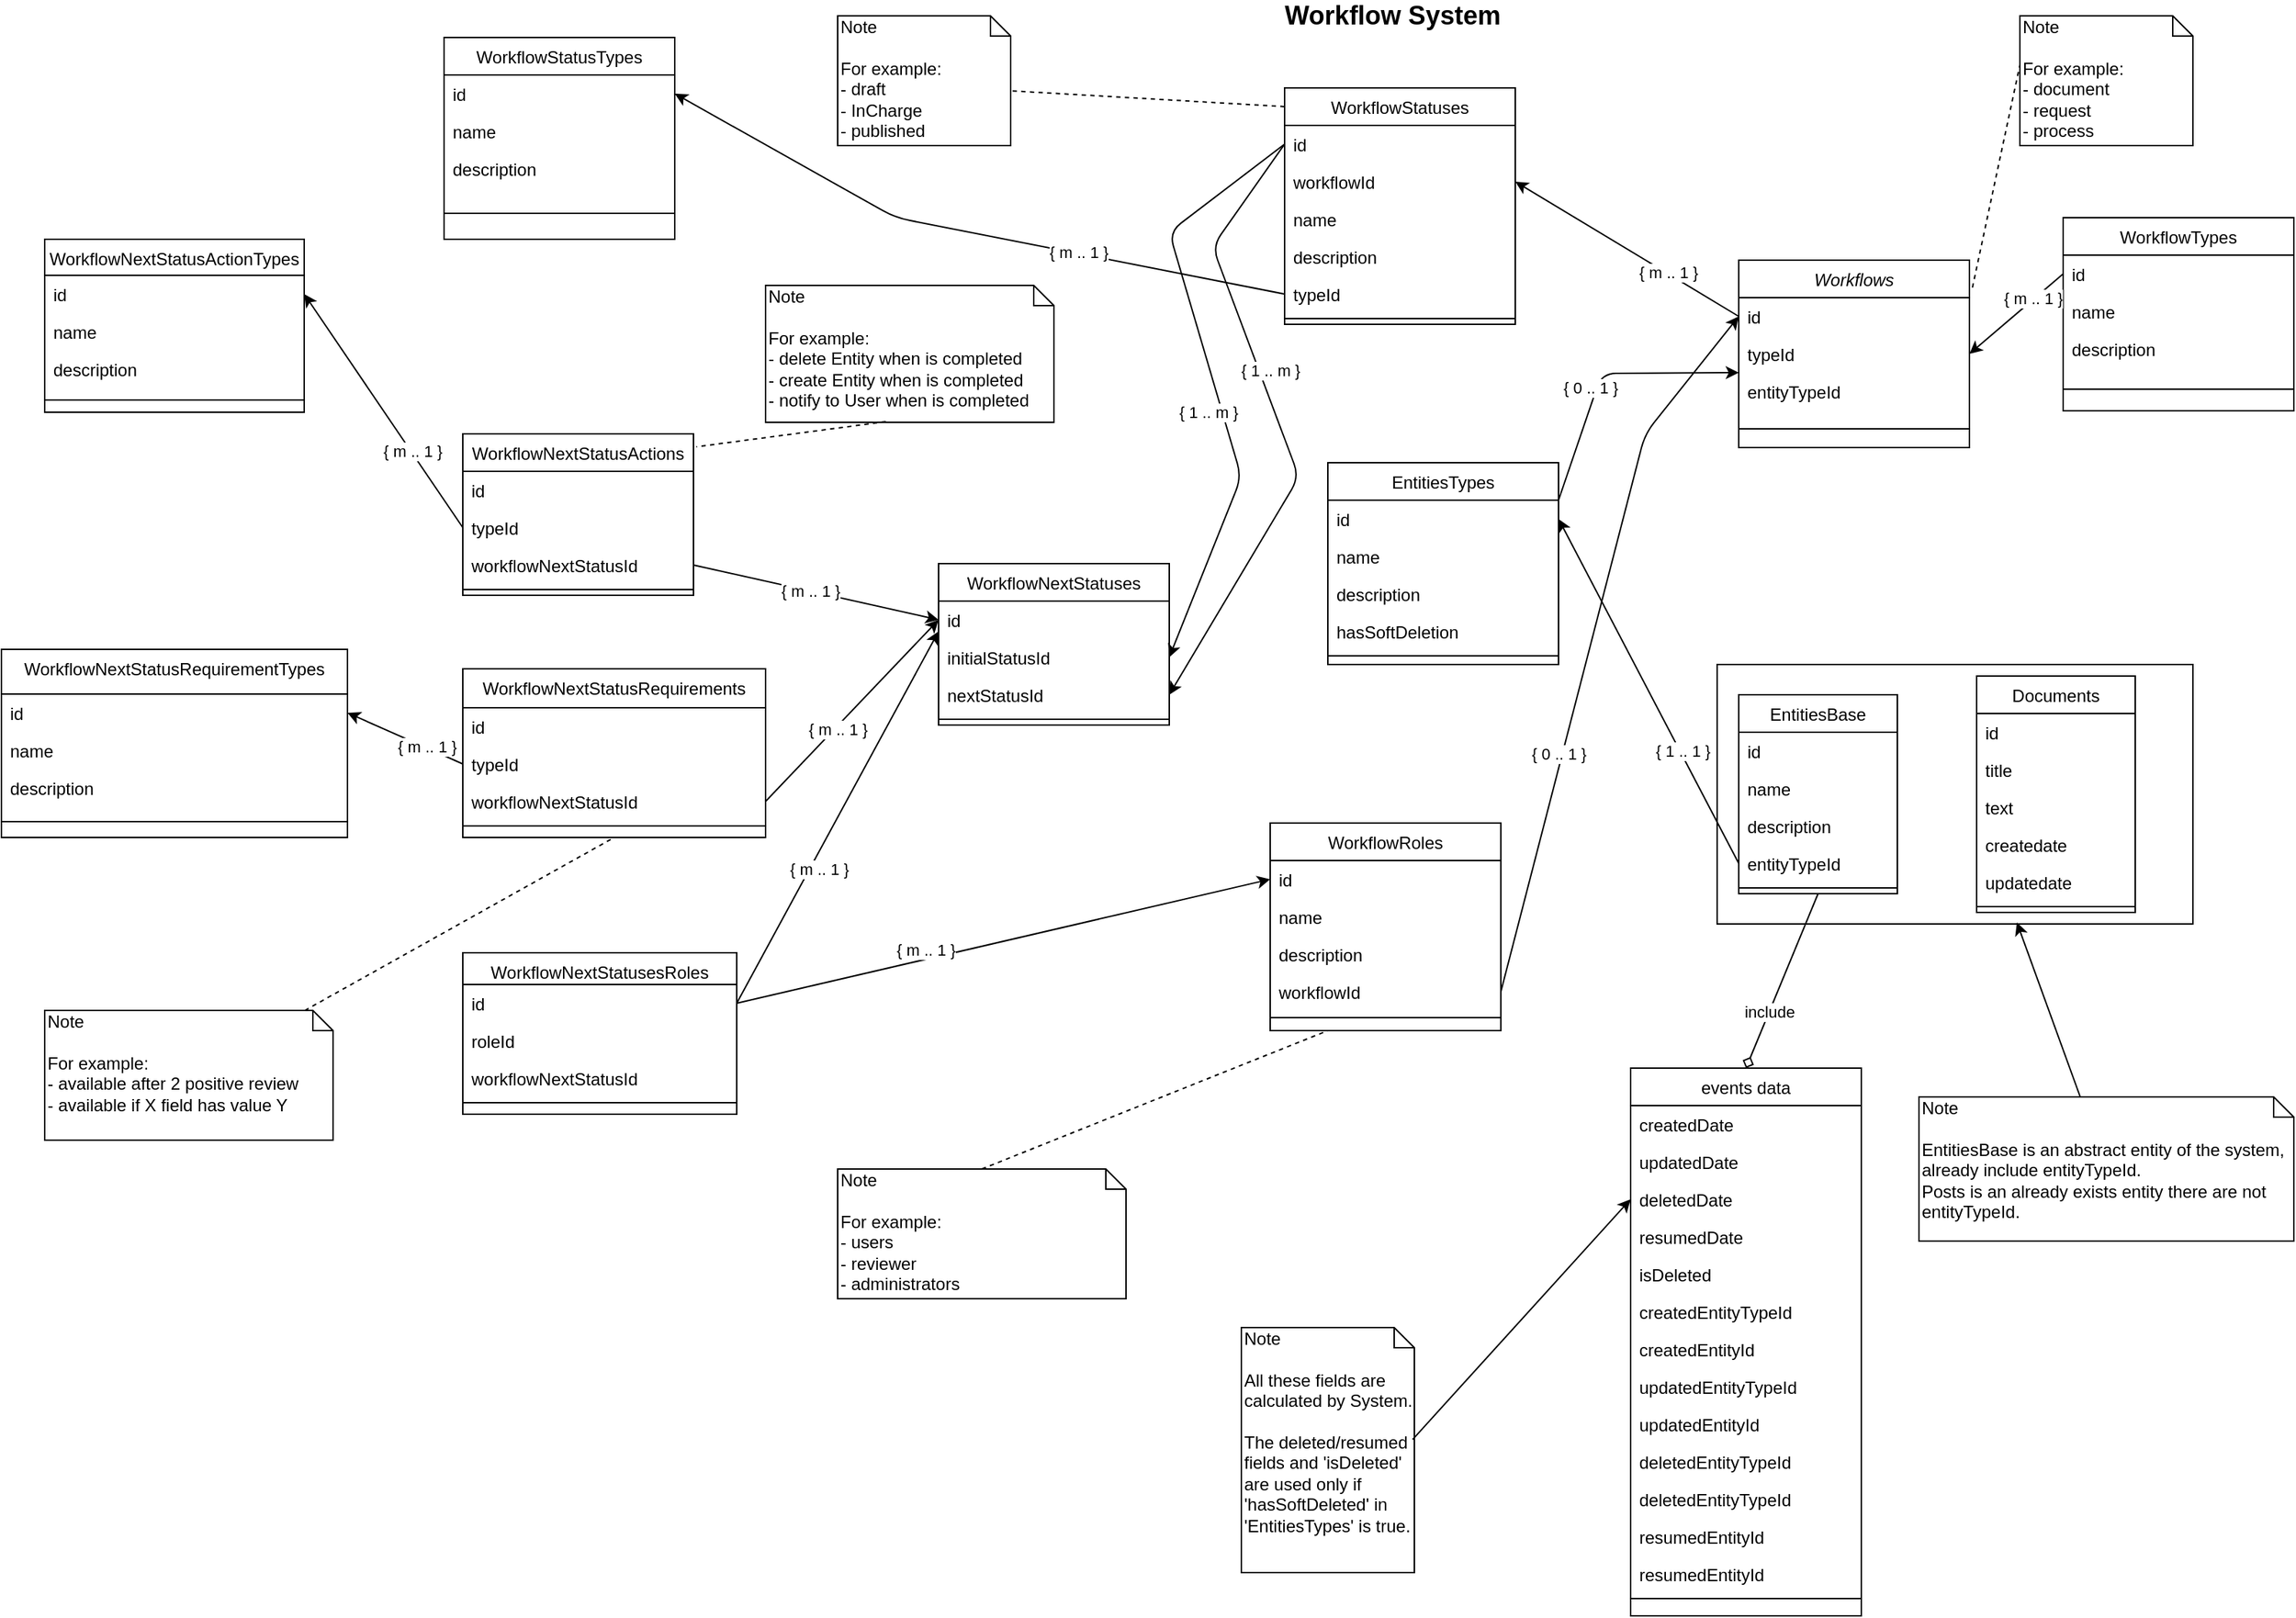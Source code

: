 <mxfile version="13.1.3">
    <diagram id="C5RBs43oDa-KdzZeNtuy" name="Page-1">
        <mxGraphModel dx="2494" dy="606" grid="1" gridSize="10" guides="1" tooltips="1" connect="1" arrows="1" fold="1" page="1" pageScale="1" pageWidth="827" pageHeight="1169" math="0" shadow="0">
            <root>
                <mxCell id="WIyWlLk6GJQsqaUBKTNV-0"/>
                <mxCell id="WIyWlLk6GJQsqaUBKTNV-1" parent="WIyWlLk6GJQsqaUBKTNV-0"/>
                <mxCell id="hu_7Jktt0xsc6km2IPXW-102" value="" style="rounded=0;whiteSpace=wrap;html=1;" parent="WIyWlLk6GJQsqaUBKTNV-1" vertex="1">
                    <mxGeometry x="390" y="470" width="330" height="180" as="geometry"/>
                </mxCell>
                <mxCell id="zkfFHV4jXpPFQw0GAbJ--17" value="WorkflowTypes" style="swimlane;fontStyle=0;align=center;verticalAlign=top;childLayout=stackLayout;horizontal=1;startSize=26;horizontalStack=0;resizeParent=1;resizeLast=0;collapsible=1;marginBottom=0;rounded=0;shadow=0;strokeWidth=1;" parent="WIyWlLk6GJQsqaUBKTNV-1" vertex="1">
                    <mxGeometry x="630" y="160" width="160" height="134" as="geometry">
                        <mxRectangle x="550" y="140" width="160" height="26" as="alternateBounds"/>
                    </mxGeometry>
                </mxCell>
                <mxCell id="zkfFHV4jXpPFQw0GAbJ--18" value="id" style="text;align=left;verticalAlign=top;spacingLeft=4;spacingRight=4;overflow=hidden;rotatable=0;points=[[0,0.5],[1,0.5]];portConstraint=eastwest;" parent="zkfFHV4jXpPFQw0GAbJ--17" vertex="1">
                    <mxGeometry y="26" width="160" height="26" as="geometry"/>
                </mxCell>
                <mxCell id="zkfFHV4jXpPFQw0GAbJ--19" value="name" style="text;align=left;verticalAlign=top;spacingLeft=4;spacingRight=4;overflow=hidden;rotatable=0;points=[[0,0.5],[1,0.5]];portConstraint=eastwest;rounded=0;shadow=0;html=0;" parent="zkfFHV4jXpPFQw0GAbJ--17" vertex="1">
                    <mxGeometry y="52" width="160" height="26" as="geometry"/>
                </mxCell>
                <mxCell id="zkfFHV4jXpPFQw0GAbJ--20" value="description" style="text;align=left;verticalAlign=top;spacingLeft=4;spacingRight=4;overflow=hidden;rotatable=0;points=[[0,0.5],[1,0.5]];portConstraint=eastwest;rounded=0;shadow=0;html=0;" parent="zkfFHV4jXpPFQw0GAbJ--17" vertex="1">
                    <mxGeometry y="78" width="160" height="26" as="geometry"/>
                </mxCell>
                <mxCell id="zkfFHV4jXpPFQw0GAbJ--23" value="" style="line;html=1;strokeWidth=1;align=left;verticalAlign=middle;spacingTop=-1;spacingLeft=3;spacingRight=3;rotatable=0;labelPosition=right;points=[];portConstraint=eastwest;" parent="zkfFHV4jXpPFQw0GAbJ--17" vertex="1">
                    <mxGeometry y="104" width="160" height="30" as="geometry"/>
                </mxCell>
                <mxCell id="39" value="WorkflowStatusTypes" style="swimlane;fontStyle=0;align=center;verticalAlign=top;childLayout=stackLayout;horizontal=1;startSize=26;horizontalStack=0;resizeParent=1;resizeLast=0;collapsible=1;marginBottom=0;rounded=0;shadow=0;strokeWidth=1;" parent="WIyWlLk6GJQsqaUBKTNV-1" vertex="1">
                    <mxGeometry x="-493" y="35" width="160" height="140" as="geometry">
                        <mxRectangle x="550" y="140" width="160" height="26" as="alternateBounds"/>
                    </mxGeometry>
                </mxCell>
                <mxCell id="40" value="id" style="text;align=left;verticalAlign=top;spacingLeft=4;spacingRight=4;overflow=hidden;rotatable=0;points=[[0,0.5],[1,0.5]];portConstraint=eastwest;" parent="39" vertex="1">
                    <mxGeometry y="26" width="160" height="26" as="geometry"/>
                </mxCell>
                <mxCell id="41" value="name" style="text;align=left;verticalAlign=top;spacingLeft=4;spacingRight=4;overflow=hidden;rotatable=0;points=[[0,0.5],[1,0.5]];portConstraint=eastwest;rounded=0;shadow=0;html=0;" parent="39" vertex="1">
                    <mxGeometry y="52" width="160" height="26" as="geometry"/>
                </mxCell>
                <mxCell id="42" value="description" style="text;align=left;verticalAlign=top;spacingLeft=4;spacingRight=4;overflow=hidden;rotatable=0;points=[[0,0.5],[1,0.5]];portConstraint=eastwest;rounded=0;shadow=0;html=0;" parent="39" vertex="1">
                    <mxGeometry y="78" width="160" height="26" as="geometry"/>
                </mxCell>
                <mxCell id="43" value="" style="line;html=1;strokeWidth=1;align=left;verticalAlign=middle;spacingTop=-1;spacingLeft=3;spacingRight=3;rotatable=0;labelPosition=right;points=[];portConstraint=eastwest;" parent="39" vertex="1">
                    <mxGeometry y="104" width="160" height="36" as="geometry"/>
                </mxCell>
                <mxCell id="48" value="WorkflowNextStatusActionTypes" style="swimlane;fontStyle=0;align=center;verticalAlign=top;childLayout=stackLayout;horizontal=1;startSize=25;horizontalStack=0;resizeParent=1;resizeLast=0;collapsible=1;marginBottom=0;rounded=0;shadow=0;strokeWidth=1;" parent="WIyWlLk6GJQsqaUBKTNV-1" vertex="1">
                    <mxGeometry x="-770" y="175" width="180" height="120" as="geometry">
                        <mxRectangle x="550" y="140" width="160" height="26" as="alternateBounds"/>
                    </mxGeometry>
                </mxCell>
                <mxCell id="49" value="id" style="text;align=left;verticalAlign=top;spacingLeft=4;spacingRight=4;overflow=hidden;rotatable=0;points=[[0,0.5],[1,0.5]];portConstraint=eastwest;" parent="48" vertex="1">
                    <mxGeometry y="25" width="180" height="26" as="geometry"/>
                </mxCell>
                <mxCell id="50" value="name" style="text;align=left;verticalAlign=top;spacingLeft=4;spacingRight=4;overflow=hidden;rotatable=0;points=[[0,0.5],[1,0.5]];portConstraint=eastwest;rounded=0;shadow=0;html=0;" parent="48" vertex="1">
                    <mxGeometry y="51" width="180" height="26" as="geometry"/>
                </mxCell>
                <mxCell id="51" value="description" style="text;align=left;verticalAlign=top;spacingLeft=4;spacingRight=4;overflow=hidden;rotatable=0;points=[[0,0.5],[1,0.5]];portConstraint=eastwest;rounded=0;shadow=0;html=0;" parent="48" vertex="1">
                    <mxGeometry y="77" width="180" height="26" as="geometry"/>
                </mxCell>
                <mxCell id="52" value="" style="line;html=1;strokeWidth=1;align=left;verticalAlign=middle;spacingTop=-1;spacingLeft=3;spacingRight=3;rotatable=0;labelPosition=right;points=[];portConstraint=eastwest;" parent="48" vertex="1">
                    <mxGeometry y="103" width="180" height="17" as="geometry"/>
                </mxCell>
                <mxCell id="hu_7Jktt0xsc6km2IPXW-115" value="WorkflowStatuses" style="swimlane;fontStyle=0;align=center;verticalAlign=top;childLayout=stackLayout;horizontal=1;startSize=26;horizontalStack=0;resizeParent=1;resizeLast=0;collapsible=1;marginBottom=0;rounded=0;shadow=0;strokeWidth=1;" parent="WIyWlLk6GJQsqaUBKTNV-1" vertex="1">
                    <mxGeometry x="90" y="70" width="160" height="164" as="geometry">
                        <mxRectangle x="550" y="140" width="160" height="26" as="alternateBounds"/>
                    </mxGeometry>
                </mxCell>
                <mxCell id="hu_7Jktt0xsc6km2IPXW-116" value="id" style="text;align=left;verticalAlign=top;spacingLeft=4;spacingRight=4;overflow=hidden;rotatable=0;points=[[0,0.5],[1,0.5]];portConstraint=eastwest;" parent="hu_7Jktt0xsc6km2IPXW-115" vertex="1">
                    <mxGeometry y="26" width="160" height="26" as="geometry"/>
                </mxCell>
                <mxCell id="hu_7Jktt0xsc6km2IPXW-117" value="workflowId" style="text;align=left;verticalAlign=top;spacingLeft=4;spacingRight=4;overflow=hidden;rotatable=0;points=[[0,0.5],[1,0.5]];portConstraint=eastwest;rounded=0;shadow=0;html=0;" parent="hu_7Jktt0xsc6km2IPXW-115" vertex="1">
                    <mxGeometry y="52" width="160" height="26" as="geometry"/>
                </mxCell>
                <mxCell id="hu_7Jktt0xsc6km2IPXW-118" value="name&#10;" style="text;align=left;verticalAlign=top;spacingLeft=4;spacingRight=4;overflow=hidden;rotatable=0;points=[[0,0.5],[1,0.5]];portConstraint=eastwest;rounded=0;shadow=0;html=0;" parent="hu_7Jktt0xsc6km2IPXW-115" vertex="1">
                    <mxGeometry y="78" width="160" height="26" as="geometry"/>
                </mxCell>
                <mxCell id="0" value="description" style="text;align=left;verticalAlign=top;spacingLeft=4;spacingRight=4;overflow=hidden;rotatable=0;points=[[0,0.5],[1,0.5]];portConstraint=eastwest;rounded=0;shadow=0;html=0;" parent="hu_7Jktt0xsc6km2IPXW-115" vertex="1">
                    <mxGeometry y="104" width="160" height="26" as="geometry"/>
                </mxCell>
                <mxCell id="45" value="typeId" style="text;align=left;verticalAlign=top;spacingLeft=4;spacingRight=4;overflow=hidden;rotatable=0;points=[[0,0.5],[1,0.5]];portConstraint=eastwest;rounded=0;shadow=0;html=0;" parent="hu_7Jktt0xsc6km2IPXW-115" vertex="1">
                    <mxGeometry y="130" width="160" height="26" as="geometry"/>
                </mxCell>
                <mxCell id="hu_7Jktt0xsc6km2IPXW-119" value="" style="line;html=1;strokeWidth=1;align=left;verticalAlign=middle;spacingTop=-1;spacingLeft=3;spacingRight=3;rotatable=0;labelPosition=right;points=[];portConstraint=eastwest;" parent="hu_7Jktt0xsc6km2IPXW-115" vertex="1">
                    <mxGeometry y="156" width="160" height="8" as="geometry"/>
                </mxCell>
                <mxCell id="69" value="WorkflowRoles" style="swimlane;fontStyle=0;align=center;verticalAlign=top;childLayout=stackLayout;horizontal=1;startSize=26;horizontalStack=0;resizeParent=1;resizeLast=0;collapsible=1;marginBottom=0;rounded=0;shadow=0;strokeWidth=1;" parent="WIyWlLk6GJQsqaUBKTNV-1" vertex="1">
                    <mxGeometry x="80" y="580" width="160" height="144" as="geometry">
                        <mxRectangle x="550" y="140" width="160" height="26" as="alternateBounds"/>
                    </mxGeometry>
                </mxCell>
                <mxCell id="70" value="id" style="text;align=left;verticalAlign=top;spacingLeft=4;spacingRight=4;overflow=hidden;rotatable=0;points=[[0,0.5],[1,0.5]];portConstraint=eastwest;" parent="69" vertex="1">
                    <mxGeometry y="26" width="160" height="26" as="geometry"/>
                </mxCell>
                <mxCell id="71" value="name" style="text;align=left;verticalAlign=top;spacingLeft=4;spacingRight=4;overflow=hidden;rotatable=0;points=[[0,0.5],[1,0.5]];portConstraint=eastwest;rounded=0;shadow=0;html=0;" parent="69" vertex="1">
                    <mxGeometry y="52" width="160" height="26" as="geometry"/>
                </mxCell>
                <mxCell id="72" value="description" style="text;align=left;verticalAlign=top;spacingLeft=4;spacingRight=4;overflow=hidden;rotatable=0;points=[[0,0.5],[1,0.5]];portConstraint=eastwest;rounded=0;shadow=0;html=0;" parent="69" vertex="1">
                    <mxGeometry y="78" width="160" height="26" as="geometry"/>
                </mxCell>
                <mxCell id="79" value="workflowId" style="text;align=left;verticalAlign=top;spacingLeft=4;spacingRight=4;overflow=hidden;rotatable=0;points=[[0,0.5],[1,0.5]];portConstraint=eastwest;rounded=0;shadow=0;html=0;" vertex="1" parent="69">
                    <mxGeometry y="104" width="160" height="26" as="geometry"/>
                </mxCell>
                <mxCell id="74" value="" style="line;html=1;strokeWidth=1;align=left;verticalAlign=middle;spacingTop=-1;spacingLeft=3;spacingRight=3;rotatable=0;labelPosition=right;points=[];portConstraint=eastwest;" parent="69" vertex="1">
                    <mxGeometry y="130" width="160" height="10" as="geometry"/>
                </mxCell>
                <mxCell id="zkfFHV4jXpPFQw0GAbJ--0" value="Workflows" style="swimlane;fontStyle=2;align=center;verticalAlign=top;childLayout=stackLayout;horizontal=1;startSize=26;horizontalStack=0;resizeParent=1;resizeLast=0;collapsible=1;marginBottom=0;rounded=0;shadow=0;strokeWidth=1;" parent="WIyWlLk6GJQsqaUBKTNV-1" vertex="1">
                    <mxGeometry x="405" y="189.5" width="160" height="130" as="geometry">
                        <mxRectangle x="230" y="140" width="160" height="26" as="alternateBounds"/>
                    </mxGeometry>
                </mxCell>
                <mxCell id="zkfFHV4jXpPFQw0GAbJ--1" value="id" style="text;align=left;verticalAlign=top;spacingLeft=4;spacingRight=4;overflow=hidden;rotatable=0;points=[[0,0.5],[1,0.5]];portConstraint=eastwest;" parent="zkfFHV4jXpPFQw0GAbJ--0" vertex="1">
                    <mxGeometry y="26" width="160" height="26" as="geometry"/>
                </mxCell>
                <mxCell id="zkfFHV4jXpPFQw0GAbJ--2" value="typeId" style="text;align=left;verticalAlign=top;spacingLeft=4;spacingRight=4;overflow=hidden;rotatable=0;points=[[0,0.5],[1,0.5]];portConstraint=eastwest;rounded=0;shadow=0;html=0;" parent="zkfFHV4jXpPFQw0GAbJ--0" vertex="1">
                    <mxGeometry y="52" width="160" height="26" as="geometry"/>
                </mxCell>
                <mxCell id="zkfFHV4jXpPFQw0GAbJ--3" value="entityTypeId" style="text;align=left;verticalAlign=top;spacingLeft=4;spacingRight=4;overflow=hidden;rotatable=0;points=[[0,0.5],[1,0.5]];portConstraint=eastwest;rounded=0;shadow=0;html=0;" parent="zkfFHV4jXpPFQw0GAbJ--0" vertex="1">
                    <mxGeometry y="78" width="160" height="26" as="geometry"/>
                </mxCell>
                <mxCell id="zkfFHV4jXpPFQw0GAbJ--4" value="" style="line;html=1;strokeWidth=1;align=left;verticalAlign=middle;spacingTop=-1;spacingLeft=3;spacingRight=3;rotatable=0;labelPosition=right;points=[];portConstraint=eastwest;" parent="zkfFHV4jXpPFQw0GAbJ--0" vertex="1">
                    <mxGeometry y="104" width="160" height="26" as="geometry"/>
                </mxCell>
                <mxCell id="hu_7Jktt0xsc6km2IPXW-29" value="Note&lt;br&gt;&lt;br&gt;All these fields are calculated by System.&lt;br&gt;&lt;br&gt;The deleted/resumed fields and 'isDeleted' are used only if 'hasSoftDeleted' in 'EntitiesTypes' is true." style="shape=note;whiteSpace=wrap;html=1;size=14;verticalAlign=top;align=left;spacingTop=-6;" parent="WIyWlLk6GJQsqaUBKTNV-1" vertex="1">
                    <mxGeometry x="60" y="930" width="120" height="170" as="geometry"/>
                </mxCell>
                <mxCell id="hu_7Jktt0xsc6km2IPXW-0" value="&lt;b&gt;&lt;font style=&quot;font-size: 18px&quot;&gt;Workflow System&lt;/font&gt;&lt;/b&gt;" style="text;html=1;strokeColor=none;fillColor=none;align=center;verticalAlign=middle;whiteSpace=wrap;rounded=0;" parent="WIyWlLk6GJQsqaUBKTNV-1" vertex="1">
                    <mxGeometry x="10" y="10" width="310" height="20" as="geometry"/>
                </mxCell>
                <mxCell id="hu_7Jktt0xsc6km2IPXW-30" value="" style="endArrow=classic;html=1;exitX=0.99;exitY=0.457;exitDx=0;exitDy=0;exitPerimeter=0;entryX=0;entryY=0.5;entryDx=0;entryDy=0;" parent="WIyWlLk6GJQsqaUBKTNV-1" source="hu_7Jktt0xsc6km2IPXW-29" target="hu_7Jktt0xsc6km2IPXW-50" edge="1">
                    <mxGeometry width="50" height="50" relative="1" as="geometry">
                        <mxPoint x="390" y="500" as="sourcePoint"/>
                        <mxPoint x="190" y="674" as="targetPoint"/>
                    </mxGeometry>
                </mxCell>
                <mxCell id="hu_7Jktt0xsc6km2IPXW-62" value="" style="endArrow=none;html=1;exitX=0.5;exitY=0;exitDx=0;exitDy=0;entryX=0.5;entryY=1;entryDx=0;entryDy=0;startArrow=diamond;startFill=0;endFill=0;" parent="WIyWlLk6GJQsqaUBKTNV-1" source="hu_7Jktt0xsc6km2IPXW-44" target="hu_7Jktt0xsc6km2IPXW-18" edge="1">
                    <mxGeometry width="50" height="50" relative="1" as="geometry">
                        <mxPoint x="119" y="712.395" as="sourcePoint"/>
                        <mxPoint x="200" y="831" as="targetPoint"/>
                    </mxGeometry>
                </mxCell>
                <mxCell id="hu_7Jktt0xsc6km2IPXW-63" value="include" style="edgeLabel;html=1;align=center;verticalAlign=middle;resizable=0;points=[];" parent="hu_7Jktt0xsc6km2IPXW-62" vertex="1" connectable="0">
                    <mxGeometry x="-0.356" relative="1" as="geometry">
                        <mxPoint as="offset"/>
                    </mxGeometry>
                </mxCell>
                <mxCell id="hu_7Jktt0xsc6km2IPXW-83" value="" style="endArrow=classic;html=1;exitX=0;exitY=0.5;exitDx=0;exitDy=0;entryX=1;entryY=0.5;entryDx=0;entryDy=0;" parent="WIyWlLk6GJQsqaUBKTNV-1" source="hu_7Jktt0xsc6km2IPXW-84" target="hu_7Jktt0xsc6km2IPXW-13" edge="1">
                    <mxGeometry width="50" height="50" relative="1" as="geometry">
                        <mxPoint x="508.261" y="740" as="sourcePoint"/>
                        <mxPoint x="150" y="470" as="targetPoint"/>
                    </mxGeometry>
                </mxCell>
                <mxCell id="hu_7Jktt0xsc6km2IPXW-85" value="{ 1 .. 1 }" style="edgeLabel;html=1;align=center;verticalAlign=middle;resizable=0;points=[];" parent="hu_7Jktt0xsc6km2IPXW-83" vertex="1" connectable="0">
                    <mxGeometry x="-0.353" y="-1" relative="1" as="geometry">
                        <mxPoint as="offset"/>
                    </mxGeometry>
                </mxCell>
                <mxCell id="hu_7Jktt0xsc6km2IPXW-86" value="" style="endArrow=classic;html=1;exitX=0;exitY=0.5;exitDx=0;exitDy=0;entryX=1;entryY=0.5;entryDx=0;entryDy=0;" parent="WIyWlLk6GJQsqaUBKTNV-1" source="zkfFHV4jXpPFQw0GAbJ--18" target="zkfFHV4jXpPFQw0GAbJ--2" edge="1">
                    <mxGeometry width="50" height="50" relative="1" as="geometry">
                        <mxPoint x="160" y="548" as="sourcePoint"/>
                        <mxPoint x="580" y="270" as="targetPoint"/>
                    </mxGeometry>
                </mxCell>
                <mxCell id="hu_7Jktt0xsc6km2IPXW-87" value="{ m .. 1 }" style="edgeLabel;html=1;align=center;verticalAlign=middle;resizable=0;points=[];" parent="hu_7Jktt0xsc6km2IPXW-86" vertex="1" connectable="0">
                    <mxGeometry x="-0.353" y="-1" relative="1" as="geometry">
                        <mxPoint as="offset"/>
                    </mxGeometry>
                </mxCell>
                <mxCell id="hu_7Jktt0xsc6km2IPXW-88" value="" style="endArrow=classic;html=1;exitX=1;exitY=0.5;exitDx=0;exitDy=0;entryX=0;entryY=0.5;entryDx=0;entryDy=0;" parent="WIyWlLk6GJQsqaUBKTNV-1" edge="1">
                    <mxGeometry width="50" height="50" relative="1" as="geometry">
                        <mxPoint x="280" y="356" as="sourcePoint"/>
                        <mxPoint x="405" y="267.5" as="targetPoint"/>
                        <Array as="points">
                            <mxPoint x="310" y="268"/>
                        </Array>
                    </mxGeometry>
                </mxCell>
                <mxCell id="hu_7Jktt0xsc6km2IPXW-89" value="{ 0 .. 1 }" style="edgeLabel;html=1;align=center;verticalAlign=middle;resizable=0;points=[];" parent="hu_7Jktt0xsc6km2IPXW-88" vertex="1" connectable="0">
                    <mxGeometry x="-0.353" y="-1" relative="1" as="geometry">
                        <mxPoint x="1.0" y="-20.59" as="offset"/>
                    </mxGeometry>
                </mxCell>
                <mxCell id="hu_7Jktt0xsc6km2IPXW-109" value="Note&lt;br&gt;&lt;br&gt;EntitiesBase is an abstract entity of the system, already include entityTypeId.&lt;br&gt;Posts is an already exists entity there are not entityTypeId.&lt;br&gt;" style="shape=note;whiteSpace=wrap;html=1;size=14;verticalAlign=top;align=left;spacingTop=-6;" parent="WIyWlLk6GJQsqaUBKTNV-1" vertex="1">
                    <mxGeometry x="530" y="770" width="260" height="100" as="geometry"/>
                </mxCell>
                <mxCell id="hu_7Jktt0xsc6km2IPXW-110" value="" style="endArrow=classic;html=1;entryX=0.63;entryY=0.994;entryDx=0;entryDy=0;entryPerimeter=0;" parent="WIyWlLk6GJQsqaUBKTNV-1" source="hu_7Jktt0xsc6km2IPXW-109" target="hu_7Jktt0xsc6km2IPXW-102" edge="1">
                    <mxGeometry width="50" height="50" relative="1" as="geometry">
                        <mxPoint x="930" y="700" as="sourcePoint"/>
                        <mxPoint x="480" y="740" as="targetPoint"/>
                    </mxGeometry>
                </mxCell>
                <mxCell id="hu_7Jktt0xsc6km2IPXW-120" value="" style="endArrow=classic;html=1;exitX=0;exitY=0.5;exitDx=0;exitDy=0;entryX=1;entryY=0.5;entryDx=0;entryDy=0;" parent="WIyWlLk6GJQsqaUBKTNV-1" source="zkfFHV4jXpPFQw0GAbJ--1" target="hu_7Jktt0xsc6km2IPXW-117" edge="1">
                    <mxGeometry width="50" height="50" relative="1" as="geometry">
                        <mxPoint x="390" y="247" as="sourcePoint"/>
                        <mxPoint x="-400.96" y="478" as="targetPoint"/>
                    </mxGeometry>
                </mxCell>
                <mxCell id="hu_7Jktt0xsc6km2IPXW-121" value="{ m .. 1 }" style="edgeLabel;html=1;align=center;verticalAlign=middle;resizable=0;points=[];" parent="hu_7Jktt0xsc6km2IPXW-120" vertex="1" connectable="0">
                    <mxGeometry x="-0.353" y="-1" relative="1" as="geometry">
                        <mxPoint as="offset"/>
                    </mxGeometry>
                </mxCell>
                <mxCell id="hu_7Jktt0xsc6km2IPXW-122" value="Note&lt;br&gt;&lt;br&gt;For example:&lt;br&gt;- draft&lt;br&gt;- InCharge&lt;br&gt;- published" style="shape=note;whiteSpace=wrap;html=1;size=14;verticalAlign=top;align=left;spacingTop=-6;" parent="WIyWlLk6GJQsqaUBKTNV-1" vertex="1">
                    <mxGeometry x="-220" y="20" width="120" height="90" as="geometry"/>
                </mxCell>
                <mxCell id="2" value="" style="endArrow=none;dashed=1;html=1;entryX=0;entryY=0;entryDx=120;entryDy=52;entryPerimeter=0;exitX=0;exitY=0.079;exitDx=0;exitDy=0;exitPerimeter=0;" parent="WIyWlLk6GJQsqaUBKTNV-1" source="hu_7Jktt0xsc6km2IPXW-115" target="hu_7Jktt0xsc6km2IPXW-122" edge="1">
                    <mxGeometry width="50" height="50" relative="1" as="geometry">
                        <mxPoint x="530" y="230" as="sourcePoint"/>
                        <mxPoint x="580" y="180" as="targetPoint"/>
                    </mxGeometry>
                </mxCell>
                <mxCell id="3" value="Note&lt;br&gt;&lt;br&gt;For example:&lt;br&gt;- document&lt;br&gt;- request&lt;br&gt;- process" style="shape=note;whiteSpace=wrap;html=1;size=14;verticalAlign=top;align=left;spacingTop=-6;" parent="WIyWlLk6GJQsqaUBKTNV-1" vertex="1">
                    <mxGeometry x="600" y="20" width="120" height="90" as="geometry"/>
                </mxCell>
                <mxCell id="4" value="" style="endArrow=none;dashed=1;html=1;entryX=0;entryY=0.378;entryDx=0;entryDy=0;entryPerimeter=0;exitX=1.013;exitY=0.146;exitDx=0;exitDy=0;exitPerimeter=0;" parent="WIyWlLk6GJQsqaUBKTNV-1" source="zkfFHV4jXpPFQw0GAbJ--0" target="3" edge="1">
                    <mxGeometry width="50" height="50" relative="1" as="geometry">
                        <mxPoint x="440" y="99" as="sourcePoint"/>
                        <mxPoint x="840" y="180" as="targetPoint"/>
                    </mxGeometry>
                </mxCell>
                <mxCell id="10" value="" style="endArrow=classic;html=1;exitX=0;exitY=0.5;exitDx=0;exitDy=0;entryX=1;entryY=0.5;entryDx=0;entryDy=0;" parent="WIyWlLk6GJQsqaUBKTNV-1" source="hu_7Jktt0xsc6km2IPXW-116" target="7" edge="1">
                    <mxGeometry width="50" height="50" relative="1" as="geometry">
                        <mxPoint x="360" y="184" as="sourcePoint"/>
                        <mxPoint x="190" y="350" as="targetPoint"/>
                        <Array as="points">
                            <mxPoint x="10" y="170"/>
                            <mxPoint x="60" y="340"/>
                        </Array>
                    </mxGeometry>
                </mxCell>
                <mxCell id="11" value="{ 1 .. m }" style="edgeLabel;html=1;align=center;verticalAlign=middle;resizable=0;points=[];" parent="10" vertex="1" connectable="0">
                    <mxGeometry x="-0.353" y="-1" relative="1" as="geometry">
                        <mxPoint x="18.56" y="93.12" as="offset"/>
                    </mxGeometry>
                </mxCell>
                <mxCell id="12" value="" style="endArrow=classic;html=1;entryX=1;entryY=0.5;entryDx=0;entryDy=0;exitX=0;exitY=0.5;exitDx=0;exitDy=0;" parent="WIyWlLk6GJQsqaUBKTNV-1" source="hu_7Jktt0xsc6km2IPXW-116" target="8" edge="1">
                    <mxGeometry width="50" height="50" relative="1" as="geometry">
                        <mxPoint x="190" y="300" as="sourcePoint"/>
                        <mxPoint x="10" y="109" as="targetPoint"/>
                        <Array as="points">
                            <mxPoint x="40" y="180"/>
                            <mxPoint x="100" y="340"/>
                        </Array>
                    </mxGeometry>
                </mxCell>
                <mxCell id="13" value="{ 1 .. m }" style="edgeLabel;html=1;align=center;verticalAlign=middle;resizable=0;points=[];" parent="12" vertex="1" connectable="0">
                    <mxGeometry x="-0.353" y="-1" relative="1" as="geometry">
                        <mxPoint x="22.27" y="35.87" as="offset"/>
                    </mxGeometry>
                </mxCell>
                <mxCell id="24" value="" style="endArrow=classic;html=1;exitX=1;exitY=0.5;exitDx=0;exitDy=0;entryX=0;entryY=0.5;entryDx=0;entryDy=0;" parent="WIyWlLk6GJQsqaUBKTNV-1" source="17" target="6" edge="1">
                    <mxGeometry width="50" height="50" relative="1" as="geometry">
                        <mxPoint x="360" y="184" as="sourcePoint"/>
                        <mxPoint x="-210" y="420" as="targetPoint"/>
                        <Array as="points"/>
                    </mxGeometry>
                </mxCell>
                <mxCell id="25" value="{ m .. 1 }" style="edgeLabel;html=1;align=center;verticalAlign=middle;resizable=0;points=[];" parent="24" vertex="1" connectable="0">
                    <mxGeometry x="-0.353" y="-1" relative="1" as="geometry">
                        <mxPoint x="25.42" y="4.55" as="offset"/>
                    </mxGeometry>
                </mxCell>
                <mxCell id="26" value="" style="endArrow=classic;html=1;entryX=0;entryY=0.5;entryDx=0;entryDy=0;exitX=1;exitY=0.5;exitDx=0;exitDy=0;" parent="WIyWlLk6GJQsqaUBKTNV-1" source="22" target="6" edge="1">
                    <mxGeometry width="50" height="50" relative="1" as="geometry">
                        <mxPoint x="-210" y="430" as="sourcePoint"/>
                        <mxPoint x="-130" y="181" as="targetPoint"/>
                        <Array as="points"/>
                    </mxGeometry>
                </mxCell>
                <mxCell id="27" value="{ m .. 1 }" style="edgeLabel;html=1;align=center;verticalAlign=middle;resizable=0;points=[];" parent="26" vertex="1" connectable="0">
                    <mxGeometry x="-0.353" y="-1" relative="1" as="geometry">
                        <mxPoint x="10.35" y="-9.92" as="offset"/>
                    </mxGeometry>
                </mxCell>
                <mxCell id="28" value="Note&lt;br&gt;&lt;br&gt;For example:&lt;br&gt;- available after 2 positive review&lt;br&gt;- available if X field has value Y" style="shape=note;whiteSpace=wrap;html=1;size=14;verticalAlign=top;align=left;spacingTop=-6;" parent="WIyWlLk6GJQsqaUBKTNV-1" vertex="1">
                    <mxGeometry x="-770" y="710" width="200" height="90" as="geometry"/>
                </mxCell>
                <mxCell id="29" value="" style="endArrow=none;dashed=1;html=1;entryX=0.5;entryY=1;entryDx=0;entryDy=0;" parent="WIyWlLk6GJQsqaUBKTNV-1" source="28" target="19" edge="1">
                    <mxGeometry width="50" height="50" relative="1" as="geometry">
                        <mxPoint x="-750" y="339" as="sourcePoint"/>
                        <mxPoint x="-350" y="420" as="targetPoint"/>
                    </mxGeometry>
                </mxCell>
                <mxCell id="32" value="Note&lt;br&gt;&lt;br&gt;For example:&lt;br&gt;- delete Entity when is completed&lt;br&gt;- create Entity when is completed&lt;br&gt;- notify to User when is completed" style="shape=note;whiteSpace=wrap;html=1;size=14;verticalAlign=top;align=left;spacingTop=-6;" parent="WIyWlLk6GJQsqaUBKTNV-1" vertex="1">
                    <mxGeometry x="-270" y="207" width="200" height="95" as="geometry"/>
                </mxCell>
                <mxCell id="33" value="" style="endArrow=none;dashed=1;html=1;entryX=1.013;entryY=0.08;entryDx=0;entryDy=0;entryPerimeter=0;exitX=0.417;exitY=0.995;exitDx=0;exitDy=0;exitPerimeter=0;" parent="WIyWlLk6GJQsqaUBKTNV-1" source="32" target="14" edge="1">
                    <mxGeometry width="50" height="50" relative="1" as="geometry">
                        <mxPoint x="-740" y="164" as="sourcePoint"/>
                        <mxPoint x="140" y="190" as="targetPoint"/>
                    </mxGeometry>
                </mxCell>
                <mxCell id="5" value="WorkflowNextStatuses" style="swimlane;fontStyle=0;align=center;verticalAlign=top;childLayout=stackLayout;horizontal=1;startSize=26;horizontalStack=0;resizeParent=1;resizeLast=0;collapsible=1;marginBottom=0;rounded=0;shadow=0;strokeWidth=1;" parent="WIyWlLk6GJQsqaUBKTNV-1" vertex="1">
                    <mxGeometry x="-150" y="400" width="160" height="112" as="geometry">
                        <mxRectangle x="550" y="140" width="160" height="26" as="alternateBounds"/>
                    </mxGeometry>
                </mxCell>
                <mxCell id="6" value="id" style="text;align=left;verticalAlign=top;spacingLeft=4;spacingRight=4;overflow=hidden;rotatable=0;points=[[0,0.5],[1,0.5]];portConstraint=eastwest;" parent="5" vertex="1">
                    <mxGeometry y="26" width="160" height="26" as="geometry"/>
                </mxCell>
                <mxCell id="7" value="initialStatusId" style="text;align=left;verticalAlign=top;spacingLeft=4;spacingRight=4;overflow=hidden;rotatable=0;points=[[0,0.5],[1,0.5]];portConstraint=eastwest;rounded=0;shadow=0;html=0;" parent="5" vertex="1">
                    <mxGeometry y="52" width="160" height="26" as="geometry"/>
                </mxCell>
                <mxCell id="8" value="nextStatusId" style="text;align=left;verticalAlign=top;spacingLeft=4;spacingRight=4;overflow=hidden;rotatable=0;points=[[0,0.5],[1,0.5]];portConstraint=eastwest;rounded=0;shadow=0;html=0;" parent="5" vertex="1">
                    <mxGeometry y="78" width="160" height="26" as="geometry"/>
                </mxCell>
                <mxCell id="9" value="" style="line;html=1;strokeWidth=1;align=left;verticalAlign=middle;spacingTop=-1;spacingLeft=3;spacingRight=3;rotatable=0;labelPosition=right;points=[];portConstraint=eastwest;" parent="5" vertex="1">
                    <mxGeometry y="104" width="160" height="8" as="geometry"/>
                </mxCell>
                <mxCell id="hu_7Jktt0xsc6km2IPXW-18" value="EntitiesBase" style="swimlane;fontStyle=0;align=center;verticalAlign=top;childLayout=stackLayout;horizontal=1;startSize=26;horizontalStack=0;resizeParent=1;resizeLast=0;collapsible=1;marginBottom=0;rounded=0;shadow=0;strokeWidth=1;" parent="WIyWlLk6GJQsqaUBKTNV-1" vertex="1">
                    <mxGeometry x="405" y="491" width="110" height="138" as="geometry">
                        <mxRectangle x="550" y="140" width="160" height="26" as="alternateBounds"/>
                    </mxGeometry>
                </mxCell>
                <mxCell id="hu_7Jktt0xsc6km2IPXW-19" value="id" style="text;align=left;verticalAlign=top;spacingLeft=4;spacingRight=4;overflow=hidden;rotatable=0;points=[[0,0.5],[1,0.5]];portConstraint=eastwest;" parent="hu_7Jktt0xsc6km2IPXW-18" vertex="1">
                    <mxGeometry y="26" width="110" height="26" as="geometry"/>
                </mxCell>
                <mxCell id="hu_7Jktt0xsc6km2IPXW-20" value="name" style="text;align=left;verticalAlign=top;spacingLeft=4;spacingRight=4;overflow=hidden;rotatable=0;points=[[0,0.5],[1,0.5]];portConstraint=eastwest;rounded=0;shadow=0;html=0;" parent="hu_7Jktt0xsc6km2IPXW-18" vertex="1">
                    <mxGeometry y="52" width="110" height="26" as="geometry"/>
                </mxCell>
                <mxCell id="hu_7Jktt0xsc6km2IPXW-21" value="description" style="text;align=left;verticalAlign=top;spacingLeft=4;spacingRight=4;overflow=hidden;rotatable=0;points=[[0,0.5],[1,0.5]];portConstraint=eastwest;rounded=0;shadow=0;html=0;" parent="hu_7Jktt0xsc6km2IPXW-18" vertex="1">
                    <mxGeometry y="78" width="110" height="26" as="geometry"/>
                </mxCell>
                <mxCell id="hu_7Jktt0xsc6km2IPXW-84" value="entityTypeId" style="text;align=left;verticalAlign=top;spacingLeft=4;spacingRight=4;overflow=hidden;rotatable=0;points=[[0,0.5],[1,0.5]];portConstraint=eastwest;rounded=0;shadow=0;html=0;" parent="hu_7Jktt0xsc6km2IPXW-18" vertex="1">
                    <mxGeometry y="104" width="110" height="26" as="geometry"/>
                </mxCell>
                <mxCell id="hu_7Jktt0xsc6km2IPXW-23" value="" style="line;html=1;strokeWidth=1;align=left;verticalAlign=middle;spacingTop=-1;spacingLeft=3;spacingRight=3;rotatable=0;labelPosition=right;points=[];portConstraint=eastwest;" parent="hu_7Jktt0xsc6km2IPXW-18" vertex="1">
                    <mxGeometry y="130" width="110" height="8" as="geometry"/>
                </mxCell>
                <mxCell id="hu_7Jktt0xsc6km2IPXW-103" value="Documents" style="swimlane;fontStyle=0;align=center;verticalAlign=top;childLayout=stackLayout;horizontal=1;startSize=26;horizontalStack=0;resizeParent=1;resizeLast=0;collapsible=1;marginBottom=0;rounded=0;shadow=0;strokeWidth=1;" parent="WIyWlLk6GJQsqaUBKTNV-1" vertex="1">
                    <mxGeometry x="570" y="478" width="110" height="164" as="geometry">
                        <mxRectangle x="550" y="140" width="160" height="26" as="alternateBounds"/>
                    </mxGeometry>
                </mxCell>
                <mxCell id="hu_7Jktt0xsc6km2IPXW-104" value="id" style="text;align=left;verticalAlign=top;spacingLeft=4;spacingRight=4;overflow=hidden;rotatable=0;points=[[0,0.5],[1,0.5]];portConstraint=eastwest;" parent="hu_7Jktt0xsc6km2IPXW-103" vertex="1">
                    <mxGeometry y="26" width="110" height="26" as="geometry"/>
                </mxCell>
                <mxCell id="hu_7Jktt0xsc6km2IPXW-105" value="title" style="text;align=left;verticalAlign=top;spacingLeft=4;spacingRight=4;overflow=hidden;rotatable=0;points=[[0,0.5],[1,0.5]];portConstraint=eastwest;rounded=0;shadow=0;html=0;" parent="hu_7Jktt0xsc6km2IPXW-103" vertex="1">
                    <mxGeometry y="52" width="110" height="26" as="geometry"/>
                </mxCell>
                <mxCell id="hu_7Jktt0xsc6km2IPXW-106" value="text" style="text;align=left;verticalAlign=top;spacingLeft=4;spacingRight=4;overflow=hidden;rotatable=0;points=[[0,0.5],[1,0.5]];portConstraint=eastwest;rounded=0;shadow=0;html=0;" parent="hu_7Jktt0xsc6km2IPXW-103" vertex="1">
                    <mxGeometry y="78" width="110" height="26" as="geometry"/>
                </mxCell>
                <mxCell id="hu_7Jktt0xsc6km2IPXW-107" value="createdate" style="text;align=left;verticalAlign=top;spacingLeft=4;spacingRight=4;overflow=hidden;rotatable=0;points=[[0,0.5],[1,0.5]];portConstraint=eastwest;rounded=0;shadow=0;html=0;" parent="hu_7Jktt0xsc6km2IPXW-103" vertex="1">
                    <mxGeometry y="104" width="110" height="26" as="geometry"/>
                </mxCell>
                <mxCell id="hu_7Jktt0xsc6km2IPXW-111" value="updatedate" style="text;align=left;verticalAlign=top;spacingLeft=4;spacingRight=4;overflow=hidden;rotatable=0;points=[[0,0.5],[1,0.5]];portConstraint=eastwest;rounded=0;shadow=0;html=0;" parent="hu_7Jktt0xsc6km2IPXW-103" vertex="1">
                    <mxGeometry y="130" width="110" height="26" as="geometry"/>
                </mxCell>
                <mxCell id="hu_7Jktt0xsc6km2IPXW-108" value="" style="line;html=1;strokeWidth=1;align=left;verticalAlign=middle;spacingTop=-1;spacingLeft=3;spacingRight=3;rotatable=0;labelPosition=right;points=[];portConstraint=eastwest;" parent="hu_7Jktt0xsc6km2IPXW-103" vertex="1">
                    <mxGeometry y="156" width="110" height="8" as="geometry"/>
                </mxCell>
                <mxCell id="46" value="" style="endArrow=classic;html=1;entryX=1;entryY=0.5;entryDx=0;entryDy=0;exitX=0;exitY=0.5;exitDx=0;exitDy=0;" parent="WIyWlLk6GJQsqaUBKTNV-1" source="45" target="40" edge="1">
                    <mxGeometry width="50" height="50" relative="1" as="geometry">
                        <mxPoint x="-270" y="193" as="sourcePoint"/>
                        <mxPoint x="170" y="125" as="targetPoint"/>
                        <Array as="points">
                            <mxPoint x="-180" y="160"/>
                        </Array>
                    </mxGeometry>
                </mxCell>
                <mxCell id="47" value="{ m .. 1 }" style="edgeLabel;html=1;align=center;verticalAlign=middle;resizable=0;points=[];" parent="46" vertex="1" connectable="0">
                    <mxGeometry x="-0.353" y="-1" relative="1" as="geometry">
                        <mxPoint as="offset"/>
                    </mxGeometry>
                </mxCell>
                <mxCell id="58" value="" style="endArrow=classic;html=1;entryX=1;entryY=0.5;entryDx=0;entryDy=0;exitX=0;exitY=0.5;exitDx=0;exitDy=0;" parent="WIyWlLk6GJQsqaUBKTNV-1" source="16" target="49" edge="1">
                    <mxGeometry width="50" height="50" relative="1" as="geometry">
                        <mxPoint x="-490" y="220" as="sourcePoint"/>
                        <mxPoint x="10" y="203" as="targetPoint"/>
                        <Array as="points"/>
                    </mxGeometry>
                </mxCell>
                <mxCell id="59" value="{ m .. 1 }" style="edgeLabel;html=1;align=center;verticalAlign=middle;resizable=0;points=[];" parent="58" vertex="1" connectable="0">
                    <mxGeometry x="-0.353" y="-1" relative="1" as="geometry">
                        <mxPoint as="offset"/>
                    </mxGeometry>
                </mxCell>
                <mxCell id="60" value="" style="endArrow=classic;html=1;entryX=1;entryY=0.5;entryDx=0;entryDy=0;exitX=0;exitY=0.5;exitDx=0;exitDy=0;" parent="WIyWlLk6GJQsqaUBKTNV-1" source="21" target="54" edge="1">
                    <mxGeometry width="50" height="50" relative="1" as="geometry">
                        <mxPoint x="-470" y="580" as="sourcePoint"/>
                        <mxPoint x="-470" y="349" as="targetPoint"/>
                        <Array as="points"/>
                    </mxGeometry>
                </mxCell>
                <mxCell id="61" value="{ m .. 1 }" style="edgeLabel;html=1;align=center;verticalAlign=middle;resizable=0;points=[];" parent="60" vertex="1" connectable="0">
                    <mxGeometry x="-0.353" y="-1" relative="1" as="geometry">
                        <mxPoint as="offset"/>
                    </mxGeometry>
                </mxCell>
                <mxCell id="19" value="WorkflowNextStatusRequirements" style="swimlane;fontStyle=0;align=center;verticalAlign=top;childLayout=stackLayout;horizontal=1;startSize=27;horizontalStack=0;resizeParent=1;resizeLast=0;collapsible=1;marginBottom=0;rounded=0;shadow=0;strokeWidth=1;" parent="WIyWlLk6GJQsqaUBKTNV-1" vertex="1">
                    <mxGeometry x="-480" y="473" width="210" height="117" as="geometry">
                        <mxRectangle x="550" y="140" width="160" height="26" as="alternateBounds"/>
                    </mxGeometry>
                </mxCell>
                <mxCell id="20" value="id" style="text;align=left;verticalAlign=top;spacingLeft=4;spacingRight=4;overflow=hidden;rotatable=0;points=[[0,0.5],[1,0.5]];portConstraint=eastwest;" parent="19" vertex="1">
                    <mxGeometry y="27" width="210" height="26" as="geometry"/>
                </mxCell>
                <mxCell id="21" value="typeId" style="text;align=left;verticalAlign=top;spacingLeft=4;spacingRight=4;overflow=hidden;rotatable=0;points=[[0,0.5],[1,0.5]];portConstraint=eastwest;rounded=0;shadow=0;html=0;" parent="19" vertex="1">
                    <mxGeometry y="53" width="210" height="26" as="geometry"/>
                </mxCell>
                <mxCell id="22" value="workflowNextStatusId" style="text;align=left;verticalAlign=top;spacingLeft=4;spacingRight=4;overflow=hidden;rotatable=0;points=[[0,0.5],[1,0.5]];portConstraint=eastwest;rounded=0;shadow=0;html=0;" parent="19" vertex="1">
                    <mxGeometry y="79" width="210" height="26" as="geometry"/>
                </mxCell>
                <mxCell id="23" value="" style="line;html=1;strokeWidth=1;align=left;verticalAlign=middle;spacingTop=-1;spacingLeft=3;spacingRight=3;rotatable=0;labelPosition=right;points=[];portConstraint=eastwest;" parent="19" vertex="1">
                    <mxGeometry y="105" width="210" height="8" as="geometry"/>
                </mxCell>
                <mxCell id="67" value="" style="endArrow=classic;html=1;entryX=0;entryY=0.808;entryDx=0;entryDy=0;exitX=1;exitY=0.5;exitDx=0;exitDy=0;entryPerimeter=0;" parent="WIyWlLk6GJQsqaUBKTNV-1" source="63" target="6" edge="1">
                    <mxGeometry width="50" height="50" relative="1" as="geometry">
                        <mxPoint x="-340" y="574" as="sourcePoint"/>
                        <mxPoint x="-140" y="449" as="targetPoint"/>
                        <Array as="points"/>
                    </mxGeometry>
                </mxCell>
                <mxCell id="68" value="{ m .. 1 }" style="edgeLabel;html=1;align=center;verticalAlign=middle;resizable=0;points=[];" parent="67" vertex="1" connectable="0">
                    <mxGeometry x="-0.353" y="-1" relative="1" as="geometry">
                        <mxPoint x="10.35" y="-9.92" as="offset"/>
                    </mxGeometry>
                </mxCell>
                <mxCell id="hu_7Jktt0xsc6km2IPXW-44" value="events data" style="swimlane;fontStyle=0;align=center;verticalAlign=top;childLayout=stackLayout;horizontal=1;startSize=26;horizontalStack=0;resizeParent=1;resizeLast=0;collapsible=1;marginBottom=0;rounded=0;shadow=0;strokeWidth=1;" parent="WIyWlLk6GJQsqaUBKTNV-1" vertex="1">
                    <mxGeometry x="330" y="750" width="160" height="380" as="geometry">
                        <mxRectangle x="550" y="140" width="160" height="26" as="alternateBounds"/>
                    </mxGeometry>
                </mxCell>
                <mxCell id="hu_7Jktt0xsc6km2IPXW-48" value="createdDate" style="text;align=left;verticalAlign=top;spacingLeft=4;spacingRight=4;overflow=hidden;rotatable=0;points=[[0,0.5],[1,0.5]];portConstraint=eastwest;rounded=0;shadow=0;html=0;" parent="hu_7Jktt0xsc6km2IPXW-44" vertex="1">
                    <mxGeometry y="26" width="160" height="26" as="geometry"/>
                </mxCell>
                <mxCell id="hu_7Jktt0xsc6km2IPXW-49" value="updatedDate" style="text;align=left;verticalAlign=top;spacingLeft=4;spacingRight=4;overflow=hidden;rotatable=0;points=[[0,0.5],[1,0.5]];portConstraint=eastwest;rounded=0;shadow=0;html=0;" parent="hu_7Jktt0xsc6km2IPXW-44" vertex="1">
                    <mxGeometry y="52" width="160" height="26" as="geometry"/>
                </mxCell>
                <mxCell id="hu_7Jktt0xsc6km2IPXW-50" value="deletedDate" style="text;align=left;verticalAlign=top;spacingLeft=4;spacingRight=4;overflow=hidden;rotatable=0;points=[[0,0.5],[1,0.5]];portConstraint=eastwest;rounded=0;shadow=0;html=0;" parent="hu_7Jktt0xsc6km2IPXW-44" vertex="1">
                    <mxGeometry y="78" width="160" height="26" as="geometry"/>
                </mxCell>
                <mxCell id="hu_7Jktt0xsc6km2IPXW-51" value="resumedDate" style="text;align=left;verticalAlign=top;spacingLeft=4;spacingRight=4;overflow=hidden;rotatable=0;points=[[0,0.5],[1,0.5]];portConstraint=eastwest;rounded=0;shadow=0;html=0;" parent="hu_7Jktt0xsc6km2IPXW-44" vertex="1">
                    <mxGeometry y="104" width="160" height="26" as="geometry"/>
                </mxCell>
                <mxCell id="hu_7Jktt0xsc6km2IPXW-52" value="isDeleted" style="text;align=left;verticalAlign=top;spacingLeft=4;spacingRight=4;overflow=hidden;rotatable=0;points=[[0,0.5],[1,0.5]];portConstraint=eastwest;rounded=0;shadow=0;html=0;" parent="hu_7Jktt0xsc6km2IPXW-44" vertex="1">
                    <mxGeometry y="130" width="160" height="26" as="geometry"/>
                </mxCell>
                <mxCell id="hu_7Jktt0xsc6km2IPXW-53" value="createdEntityTypeId" style="text;align=left;verticalAlign=top;spacingLeft=4;spacingRight=4;overflow=hidden;rotatable=0;points=[[0,0.5],[1,0.5]];portConstraint=eastwest;rounded=0;shadow=0;html=0;" parent="hu_7Jktt0xsc6km2IPXW-44" vertex="1">
                    <mxGeometry y="156" width="160" height="26" as="geometry"/>
                </mxCell>
                <mxCell id="hu_7Jktt0xsc6km2IPXW-54" value="createdEntityId" style="text;align=left;verticalAlign=top;spacingLeft=4;spacingRight=4;overflow=hidden;rotatable=0;points=[[0,0.5],[1,0.5]];portConstraint=eastwest;rounded=0;shadow=0;html=0;" parent="hu_7Jktt0xsc6km2IPXW-44" vertex="1">
                    <mxGeometry y="182" width="160" height="26" as="geometry"/>
                </mxCell>
                <mxCell id="hu_7Jktt0xsc6km2IPXW-55" value="updatedEntityTypeId" style="text;align=left;verticalAlign=top;spacingLeft=4;spacingRight=4;overflow=hidden;rotatable=0;points=[[0,0.5],[1,0.5]];portConstraint=eastwest;rounded=0;shadow=0;html=0;" parent="hu_7Jktt0xsc6km2IPXW-44" vertex="1">
                    <mxGeometry y="208" width="160" height="26" as="geometry"/>
                </mxCell>
                <mxCell id="hu_7Jktt0xsc6km2IPXW-56" value="updatedEntityId" style="text;align=left;verticalAlign=top;spacingLeft=4;spacingRight=4;overflow=hidden;rotatable=0;points=[[0,0.5],[1,0.5]];portConstraint=eastwest;rounded=0;shadow=0;html=0;" parent="hu_7Jktt0xsc6km2IPXW-44" vertex="1">
                    <mxGeometry y="234" width="160" height="26" as="geometry"/>
                </mxCell>
                <mxCell id="hu_7Jktt0xsc6km2IPXW-57" value="deletedEntityTypeId" style="text;align=left;verticalAlign=top;spacingLeft=4;spacingRight=4;overflow=hidden;rotatable=0;points=[[0,0.5],[1,0.5]];portConstraint=eastwest;rounded=0;shadow=0;html=0;" parent="hu_7Jktt0xsc6km2IPXW-44" vertex="1">
                    <mxGeometry y="260" width="160" height="26" as="geometry"/>
                </mxCell>
                <mxCell id="hu_7Jktt0xsc6km2IPXW-58" value="deletedEntityTypeId" style="text;align=left;verticalAlign=top;spacingLeft=4;spacingRight=4;overflow=hidden;rotatable=0;points=[[0,0.5],[1,0.5]];portConstraint=eastwest;rounded=0;shadow=0;html=0;" parent="hu_7Jktt0xsc6km2IPXW-44" vertex="1">
                    <mxGeometry y="286" width="160" height="26" as="geometry"/>
                </mxCell>
                <mxCell id="hu_7Jktt0xsc6km2IPXW-59" value="resumedEntityId" style="text;align=left;verticalAlign=top;spacingLeft=4;spacingRight=4;overflow=hidden;rotatable=0;points=[[0,0.5],[1,0.5]];portConstraint=eastwest;rounded=0;shadow=0;html=0;" parent="hu_7Jktt0xsc6km2IPXW-44" vertex="1">
                    <mxGeometry y="312" width="160" height="26" as="geometry"/>
                </mxCell>
                <mxCell id="hu_7Jktt0xsc6km2IPXW-60" value="resumedEntityId" style="text;align=left;verticalAlign=top;spacingLeft=4;spacingRight=4;overflow=hidden;rotatable=0;points=[[0,0.5],[1,0.5]];portConstraint=eastwest;rounded=0;shadow=0;html=0;" parent="hu_7Jktt0xsc6km2IPXW-44" vertex="1">
                    <mxGeometry y="338" width="160" height="26" as="geometry"/>
                </mxCell>
                <mxCell id="hu_7Jktt0xsc6km2IPXW-61" value="" style="line;html=1;strokeWidth=1;align=left;verticalAlign=middle;spacingTop=-1;spacingLeft=3;spacingRight=3;rotatable=0;labelPosition=right;points=[];portConstraint=eastwest;" parent="hu_7Jktt0xsc6km2IPXW-44" vertex="1">
                    <mxGeometry y="364" width="160" height="8" as="geometry"/>
                </mxCell>
                <mxCell id="hu_7Jktt0xsc6km2IPXW-12" value="EntitiesTypes" style="swimlane;fontStyle=0;align=center;verticalAlign=top;childLayout=stackLayout;horizontal=1;startSize=26;horizontalStack=0;resizeParent=1;resizeLast=0;collapsible=1;marginBottom=0;rounded=0;shadow=0;strokeWidth=1;" parent="WIyWlLk6GJQsqaUBKTNV-1" vertex="1">
                    <mxGeometry x="120" y="330" width="160" height="140" as="geometry">
                        <mxRectangle x="550" y="140" width="160" height="26" as="alternateBounds"/>
                    </mxGeometry>
                </mxCell>
                <mxCell id="hu_7Jktt0xsc6km2IPXW-13" value="id" style="text;align=left;verticalAlign=top;spacingLeft=4;spacingRight=4;overflow=hidden;rotatable=0;points=[[0,0.5],[1,0.5]];portConstraint=eastwest;" parent="hu_7Jktt0xsc6km2IPXW-12" vertex="1">
                    <mxGeometry y="26" width="160" height="26" as="geometry"/>
                </mxCell>
                <mxCell id="hu_7Jktt0xsc6km2IPXW-14" value="name" style="text;align=left;verticalAlign=top;spacingLeft=4;spacingRight=4;overflow=hidden;rotatable=0;points=[[0,0.5],[1,0.5]];portConstraint=eastwest;rounded=0;shadow=0;html=0;" parent="hu_7Jktt0xsc6km2IPXW-12" vertex="1">
                    <mxGeometry y="52" width="160" height="26" as="geometry"/>
                </mxCell>
                <mxCell id="hu_7Jktt0xsc6km2IPXW-15" value="description" style="text;align=left;verticalAlign=top;spacingLeft=4;spacingRight=4;overflow=hidden;rotatable=0;points=[[0,0.5],[1,0.5]];portConstraint=eastwest;rounded=0;shadow=0;html=0;" parent="hu_7Jktt0xsc6km2IPXW-12" vertex="1">
                    <mxGeometry y="78" width="160" height="26" as="geometry"/>
                </mxCell>
                <mxCell id="hu_7Jktt0xsc6km2IPXW-17" value="hasSoftDeletion" style="text;align=left;verticalAlign=top;spacingLeft=4;spacingRight=4;overflow=hidden;rotatable=0;points=[[0,0.5],[1,0.5]];portConstraint=eastwest;rounded=0;shadow=0;html=0;" parent="hu_7Jktt0xsc6km2IPXW-12" vertex="1">
                    <mxGeometry y="104" width="160" height="26" as="geometry"/>
                </mxCell>
                <mxCell id="hu_7Jktt0xsc6km2IPXW-16" value="" style="line;html=1;strokeWidth=1;align=left;verticalAlign=middle;spacingTop=-1;spacingLeft=3;spacingRight=3;rotatable=0;labelPosition=right;points=[];portConstraint=eastwest;" parent="hu_7Jktt0xsc6km2IPXW-12" vertex="1">
                    <mxGeometry y="130" width="160" height="8" as="geometry"/>
                </mxCell>
                <mxCell id="75" value="" style="endArrow=classic;html=1;entryX=0;entryY=0.5;entryDx=0;entryDy=0;exitX=1;exitY=0.5;exitDx=0;exitDy=0;" parent="WIyWlLk6GJQsqaUBKTNV-1" source="63" target="70" edge="1">
                    <mxGeometry width="50" height="50" relative="1" as="geometry">
                        <mxPoint x="-240" y="707" as="sourcePoint"/>
                        <mxPoint x="-140" y="457.008" as="targetPoint"/>
                        <Array as="points"/>
                    </mxGeometry>
                </mxCell>
                <mxCell id="76" value="{ m .. 1 }" style="edgeLabel;html=1;align=center;verticalAlign=middle;resizable=0;points=[];" parent="75" vertex="1" connectable="0">
                    <mxGeometry x="-0.353" y="-1" relative="1" as="geometry">
                        <mxPoint x="10.35" y="-9.92" as="offset"/>
                    </mxGeometry>
                </mxCell>
                <mxCell id="77" value="Note&lt;br&gt;&lt;br&gt;For example:&lt;br&gt;- users&lt;br&gt;- reviewer&lt;br&gt;- administrators" style="shape=note;whiteSpace=wrap;html=1;size=14;verticalAlign=top;align=left;spacingTop=-6;" parent="WIyWlLk6GJQsqaUBKTNV-1" vertex="1">
                    <mxGeometry x="-220" y="820" width="200" height="90" as="geometry"/>
                </mxCell>
                <mxCell id="78" value="" style="endArrow=none;dashed=1;html=1;entryX=0.25;entryY=1;entryDx=0;entryDy=0;exitX=0.5;exitY=0;exitDx=0;exitDy=0;exitPerimeter=0;" parent="WIyWlLk6GJQsqaUBKTNV-1" source="77" target="69" edge="1">
                    <mxGeometry width="50" height="50" relative="1" as="geometry">
                        <mxPoint x="-525" y="700" as="sourcePoint"/>
                        <mxPoint x="-420" y="595" as="targetPoint"/>
                    </mxGeometry>
                </mxCell>
                <mxCell id="14" value="WorkflowNextStatusActions" style="swimlane;fontStyle=0;align=center;verticalAlign=top;childLayout=stackLayout;horizontal=1;startSize=26;horizontalStack=0;resizeParent=1;resizeLast=0;collapsible=1;marginBottom=0;rounded=0;shadow=0;strokeWidth=1;" parent="WIyWlLk6GJQsqaUBKTNV-1" vertex="1">
                    <mxGeometry x="-480" y="310" width="160" height="112" as="geometry">
                        <mxRectangle x="550" y="140" width="160" height="26" as="alternateBounds"/>
                    </mxGeometry>
                </mxCell>
                <mxCell id="15" value="id" style="text;align=left;verticalAlign=top;spacingLeft=4;spacingRight=4;overflow=hidden;rotatable=0;points=[[0,0.5],[1,0.5]];portConstraint=eastwest;" parent="14" vertex="1">
                    <mxGeometry y="26" width="160" height="26" as="geometry"/>
                </mxCell>
                <mxCell id="16" value="typeId" style="text;align=left;verticalAlign=top;spacingLeft=4;spacingRight=4;overflow=hidden;rotatable=0;points=[[0,0.5],[1,0.5]];portConstraint=eastwest;rounded=0;shadow=0;html=0;" parent="14" vertex="1">
                    <mxGeometry y="52" width="160" height="26" as="geometry"/>
                </mxCell>
                <mxCell id="17" value="workflowNextStatusId" style="text;align=left;verticalAlign=top;spacingLeft=4;spacingRight=4;overflow=hidden;rotatable=0;points=[[0,0.5],[1,0.5]];portConstraint=eastwest;rounded=0;shadow=0;html=0;" parent="14" vertex="1">
                    <mxGeometry y="78" width="160" height="26" as="geometry"/>
                </mxCell>
                <mxCell id="18" value="" style="line;html=1;strokeWidth=1;align=left;verticalAlign=middle;spacingTop=-1;spacingLeft=3;spacingRight=3;rotatable=0;labelPosition=right;points=[];portConstraint=eastwest;" parent="14" vertex="1">
                    <mxGeometry y="104" width="160" height="8" as="geometry"/>
                </mxCell>
                <mxCell id="53" value="WorkflowNextStatusRequirementTypes" style="swimlane;fontStyle=0;align=center;verticalAlign=top;childLayout=stackLayout;horizontal=1;startSize=31;horizontalStack=0;resizeParent=1;resizeLast=0;collapsible=1;marginBottom=0;rounded=0;shadow=0;strokeWidth=1;" parent="WIyWlLk6GJQsqaUBKTNV-1" vertex="1">
                    <mxGeometry x="-800" y="459.5" width="240" height="130.5" as="geometry">
                        <mxRectangle x="550" y="140" width="160" height="26" as="alternateBounds"/>
                    </mxGeometry>
                </mxCell>
                <mxCell id="54" value="id" style="text;align=left;verticalAlign=top;spacingLeft=4;spacingRight=4;overflow=hidden;rotatable=0;points=[[0,0.5],[1,0.5]];portConstraint=eastwest;" parent="53" vertex="1">
                    <mxGeometry y="31" width="240" height="26" as="geometry"/>
                </mxCell>
                <mxCell id="55" value="name" style="text;align=left;verticalAlign=top;spacingLeft=4;spacingRight=4;overflow=hidden;rotatable=0;points=[[0,0.5],[1,0.5]];portConstraint=eastwest;rounded=0;shadow=0;html=0;" parent="53" vertex="1">
                    <mxGeometry y="57" width="240" height="26" as="geometry"/>
                </mxCell>
                <mxCell id="56" value="description" style="text;align=left;verticalAlign=top;spacingLeft=4;spacingRight=4;overflow=hidden;rotatable=0;points=[[0,0.5],[1,0.5]];portConstraint=eastwest;rounded=0;shadow=0;html=0;" parent="53" vertex="1">
                    <mxGeometry y="83" width="240" height="26" as="geometry"/>
                </mxCell>
                <mxCell id="57" value="" style="line;html=1;strokeWidth=1;align=left;verticalAlign=middle;spacingTop=-1;spacingLeft=3;spacingRight=3;rotatable=0;labelPosition=right;points=[];portConstraint=eastwest;" parent="53" vertex="1">
                    <mxGeometry y="109" width="240" height="21" as="geometry"/>
                </mxCell>
                <mxCell id="62" value="WorkflowNextStatusesRoles" style="swimlane;fontStyle=0;align=center;verticalAlign=top;childLayout=stackLayout;horizontal=1;startSize=22;horizontalStack=0;resizeParent=1;resizeLast=0;collapsible=1;marginBottom=0;rounded=0;shadow=0;strokeWidth=1;" parent="WIyWlLk6GJQsqaUBKTNV-1" vertex="1">
                    <mxGeometry x="-480" y="670" width="190" height="112" as="geometry">
                        <mxRectangle x="550" y="140" width="160" height="26" as="alternateBounds"/>
                    </mxGeometry>
                </mxCell>
                <mxCell id="63" value="id" style="text;align=left;verticalAlign=top;spacingLeft=4;spacingRight=4;overflow=hidden;rotatable=0;points=[[0,0.5],[1,0.5]];portConstraint=eastwest;" parent="62" vertex="1">
                    <mxGeometry y="22" width="190" height="26" as="geometry"/>
                </mxCell>
                <mxCell id="64" value="roleId" style="text;align=left;verticalAlign=top;spacingLeft=4;spacingRight=4;overflow=hidden;rotatable=0;points=[[0,0.5],[1,0.5]];portConstraint=eastwest;rounded=0;shadow=0;html=0;" parent="62" vertex="1">
                    <mxGeometry y="48" width="190" height="26" as="geometry"/>
                </mxCell>
                <mxCell id="65" value="workflowNextStatusId" style="text;align=left;verticalAlign=top;spacingLeft=4;spacingRight=4;overflow=hidden;rotatable=0;points=[[0,0.5],[1,0.5]];portConstraint=eastwest;rounded=0;shadow=0;html=0;" parent="62" vertex="1">
                    <mxGeometry y="74" width="190" height="26" as="geometry"/>
                </mxCell>
                <mxCell id="66" value="" style="line;html=1;strokeWidth=1;align=left;verticalAlign=middle;spacingTop=-1;spacingLeft=3;spacingRight=3;rotatable=0;labelPosition=right;points=[];portConstraint=eastwest;" parent="62" vertex="1">
                    <mxGeometry y="100" width="190" height="8" as="geometry"/>
                </mxCell>
                <mxCell id="80" value="" style="endArrow=classic;html=1;exitX=1;exitY=0.5;exitDx=0;exitDy=0;entryX=0;entryY=0.5;entryDx=0;entryDy=0;" edge="1" parent="WIyWlLk6GJQsqaUBKTNV-1" source="79" target="zkfFHV4jXpPFQw0GAbJ--1">
                    <mxGeometry width="50" height="50" relative="1" as="geometry">
                        <mxPoint x="-280" y="715" as="sourcePoint"/>
                        <mxPoint x="280" y="540" as="targetPoint"/>
                        <Array as="points">
                            <mxPoint x="340" y="310"/>
                        </Array>
                    </mxGeometry>
                </mxCell>
                <mxCell id="81" value="{ 0 .. 1 }" style="edgeLabel;html=1;align=center;verticalAlign=middle;resizable=0;points=[];" vertex="1" connectable="0" parent="80">
                    <mxGeometry x="-0.353" y="-1" relative="1" as="geometry">
                        <mxPoint x="-1.75" y="-7.93" as="offset"/>
                    </mxGeometry>
                </mxCell>
            </root>
        </mxGraphModel>
    </diagram>
</mxfile>